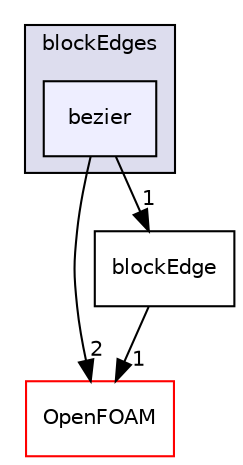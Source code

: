 digraph "src/mesh/blockMesh/blockEdges/bezier" {
  bgcolor=transparent;
  compound=true
  node [ fontsize="10", fontname="Helvetica"];
  edge [ labelfontsize="10", labelfontname="Helvetica"];
  subgraph clusterdir_2be04f7008d0f59dcfa6d7f2ed1ae216 {
    graph [ bgcolor="#ddddee", pencolor="black", label="blockEdges" fontname="Helvetica", fontsize="10", URL="dir_2be04f7008d0f59dcfa6d7f2ed1ae216.html"]
  dir_57e2e7b515b93e4ef559802103a8d267 [shape=box, label="bezier", style="filled", fillcolor="#eeeeff", pencolor="black", URL="dir_57e2e7b515b93e4ef559802103a8d267.html"];
  }
  dir_c5473ff19b20e6ec4dfe5c310b3778a8 [shape=box label="OpenFOAM" color="red" URL="dir_c5473ff19b20e6ec4dfe5c310b3778a8.html"];
  dir_a06eaa1db3dcb24dc2dac6400bb2f129 [shape=box label="blockEdge" URL="dir_a06eaa1db3dcb24dc2dac6400bb2f129.html"];
  dir_57e2e7b515b93e4ef559802103a8d267->dir_c5473ff19b20e6ec4dfe5c310b3778a8 [headlabel="2", labeldistance=1.5 headhref="dir_001899_002151.html"];
  dir_57e2e7b515b93e4ef559802103a8d267->dir_a06eaa1db3dcb24dc2dac6400bb2f129 [headlabel="1", labeldistance=1.5 headhref="dir_001899_001900.html"];
  dir_a06eaa1db3dcb24dc2dac6400bb2f129->dir_c5473ff19b20e6ec4dfe5c310b3778a8 [headlabel="1", labeldistance=1.5 headhref="dir_001900_002151.html"];
}
